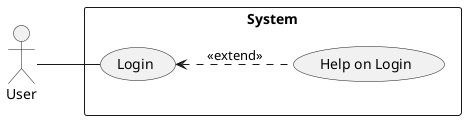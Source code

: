 @startuml

left to right direction

skinparam packageStyle rectangle

actor User

rectangle System{

    User -- (Login)

    (Login) <.. (Help on Login): <<extend>>

}

@enduml
